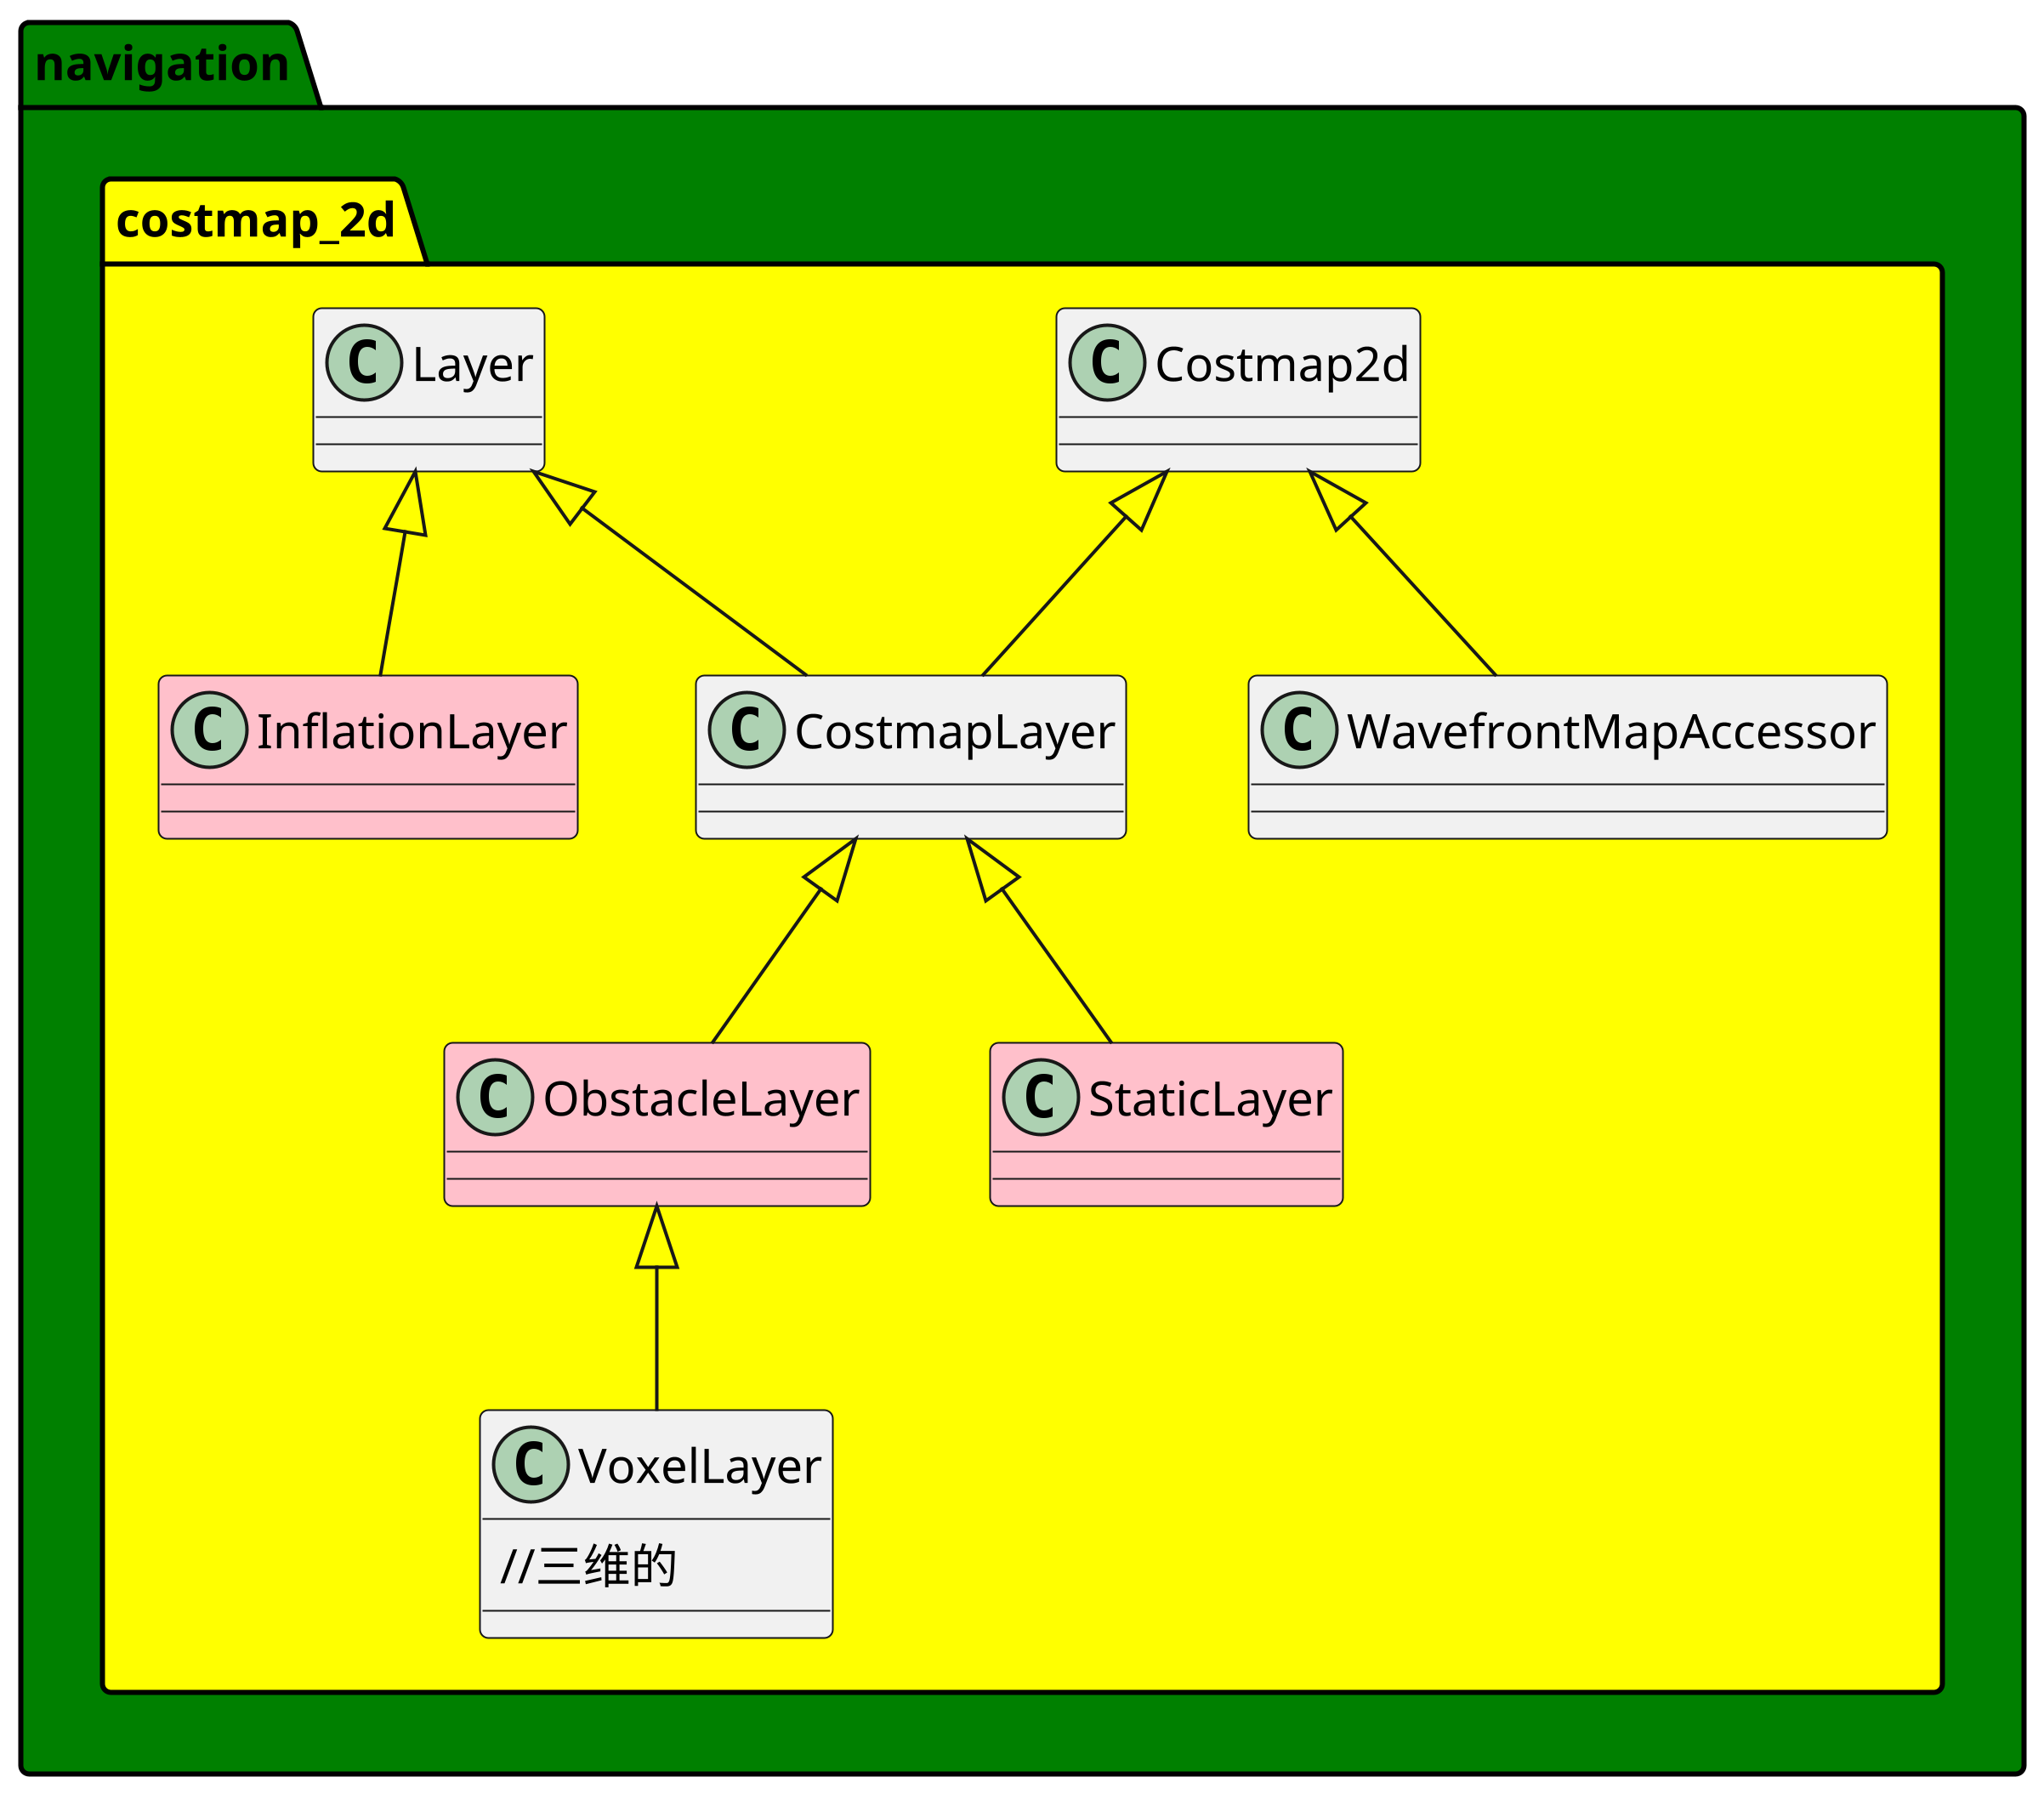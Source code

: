 @startuml
scale 5
package navigation #green {
    package costmap_2d #Yellow {
        class Costmap2d {

        }

        class Layer {

        }

        class InflationLayer #pink{

        }

        class CostmapLayer {

        }

        class ObstacleLayer #pink{

        }

        class StaticLayer #pink{

        }
        
        class VoxelLayer {
            //三维的
        }

        class WavefrontMapAccessor {

        }

        CostmapLayer <|-- ObstacleLayer
        CostmapLayer <|-- StaticLayer
        ObstacleLayer <|-- VoxelLayer
        Costmap2d <|-- CostmapLayer
        Layer <|-- CostmapLayer
        Layer <|-- InflationLayer
        Costmap2d <|-- WavefrontMapAccessor

        
    }
}
@enduml
